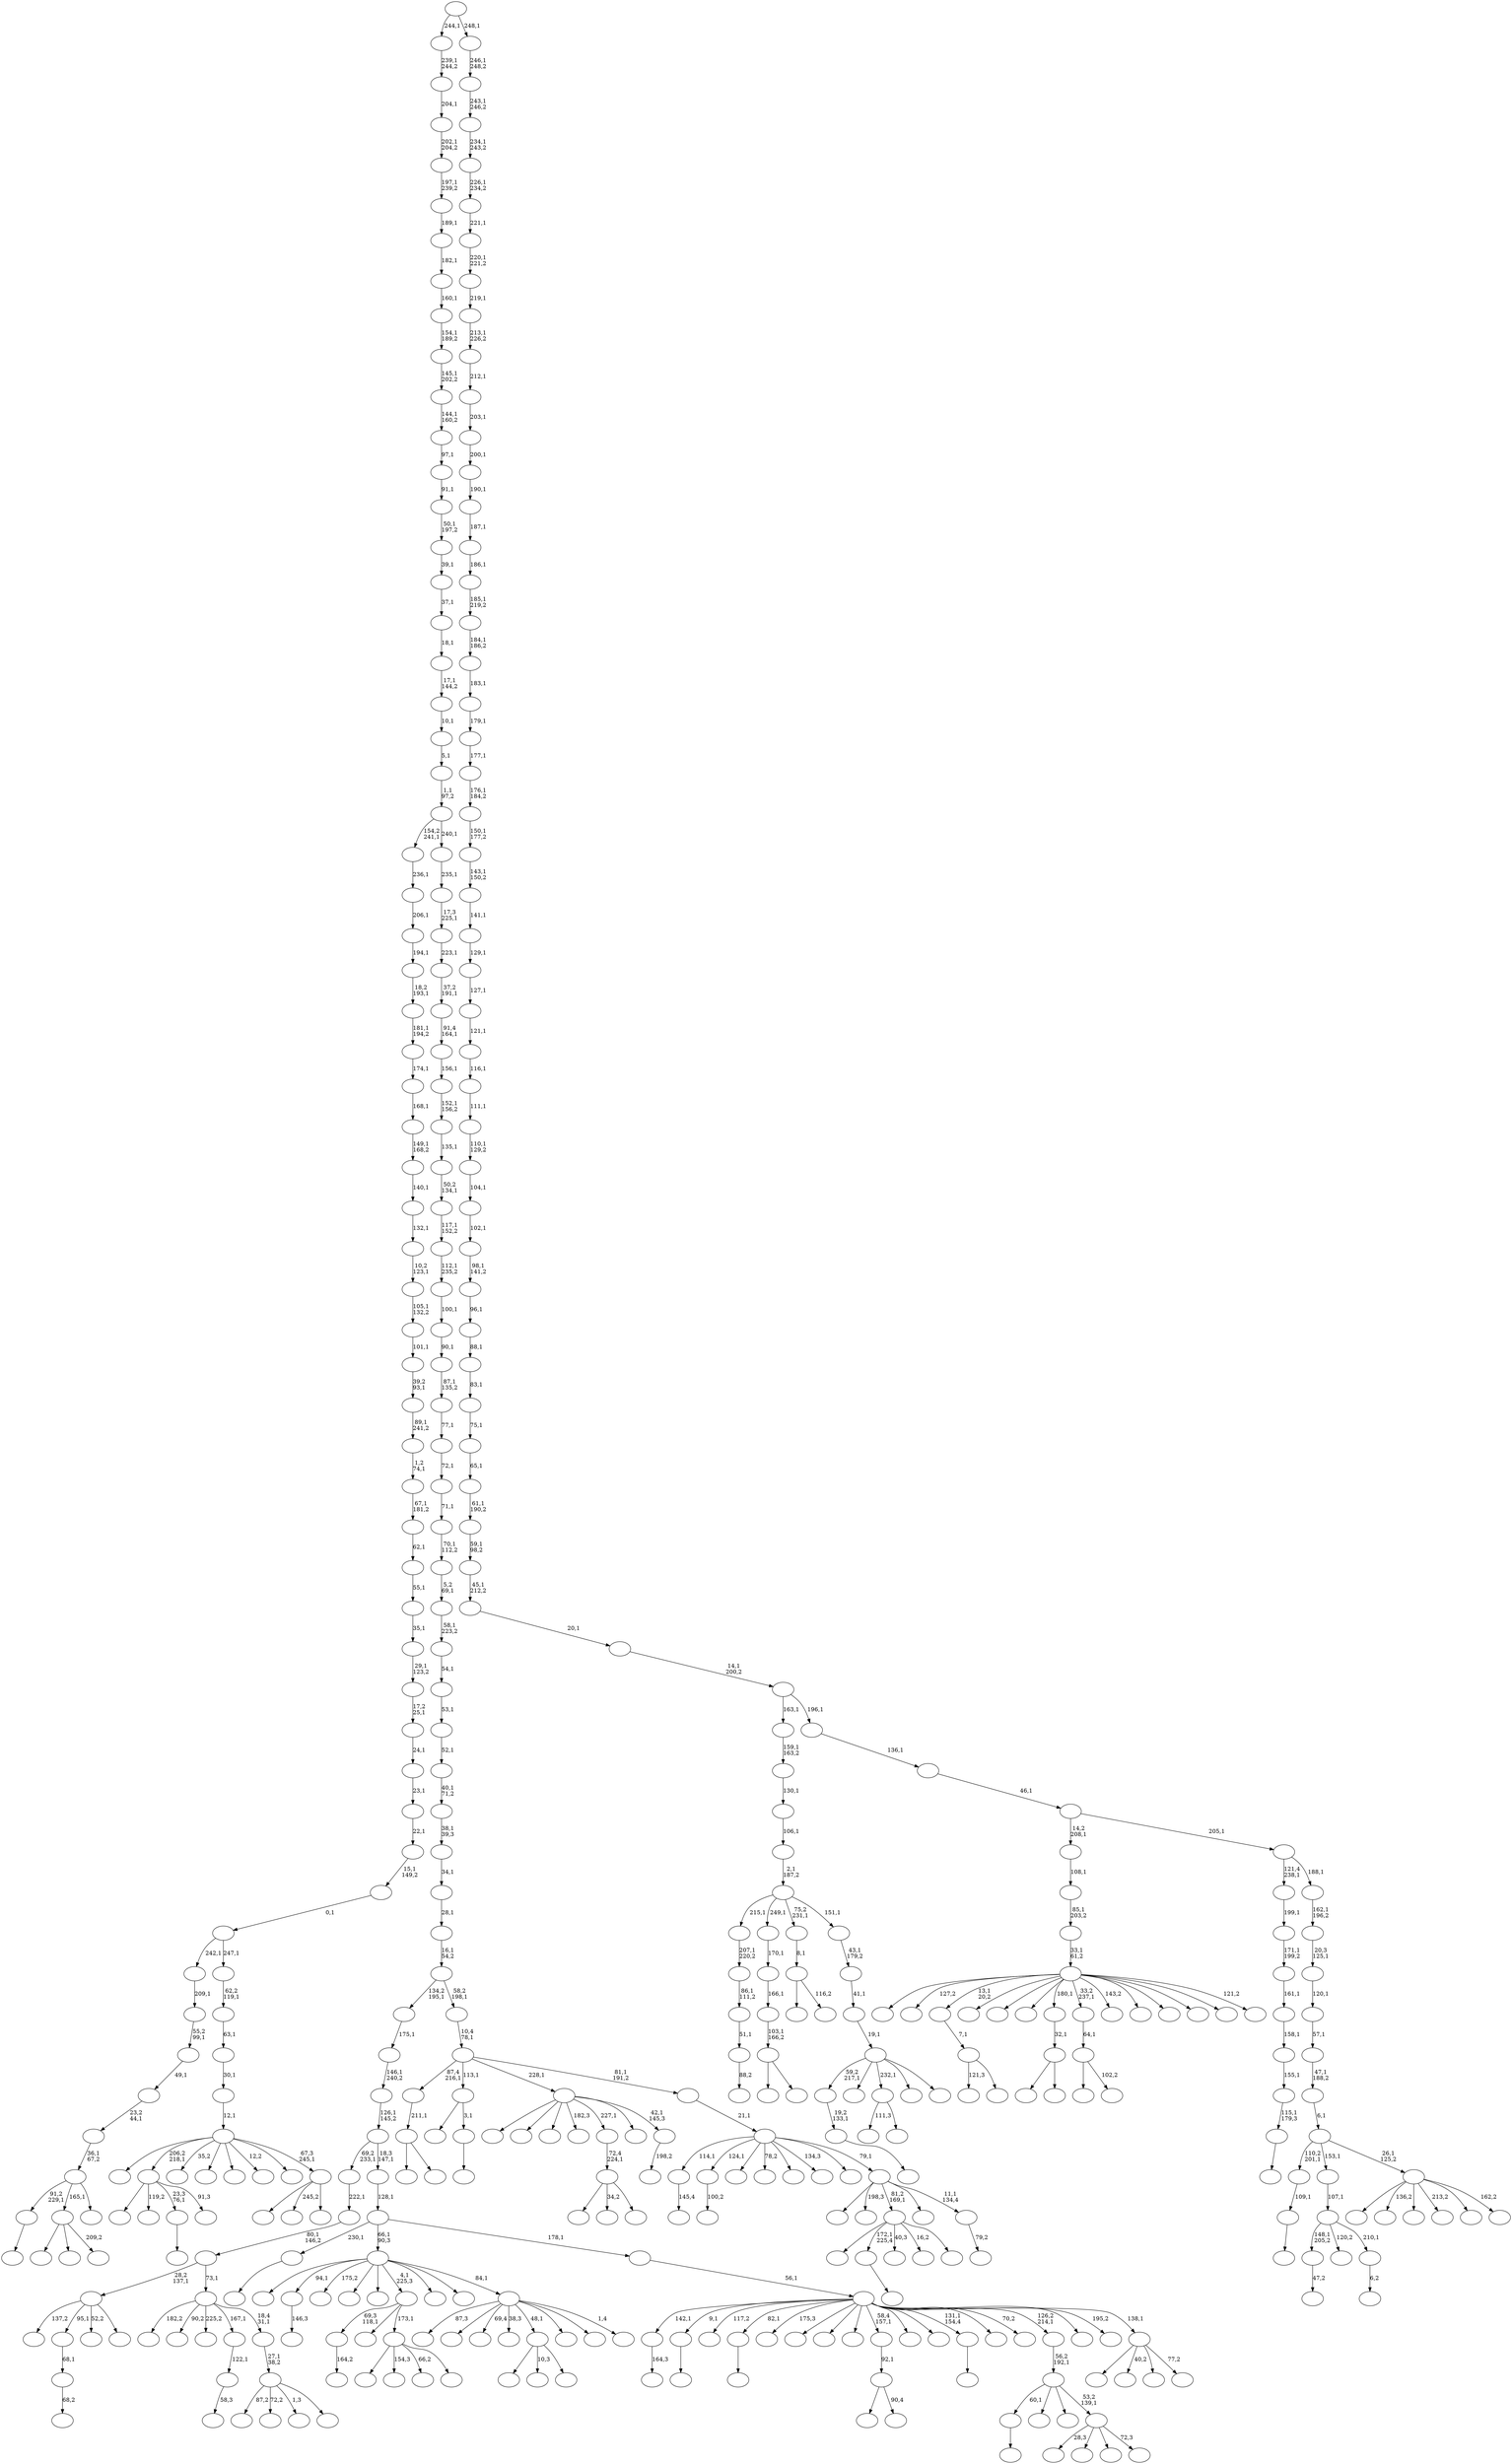 digraph T {
	400 [label=""]
	399 [label=""]
	398 [label=""]
	397 [label=""]
	396 [label=""]
	395 [label=""]
	394 [label=""]
	393 [label=""]
	392 [label=""]
	391 [label=""]
	390 [label=""]
	389 [label=""]
	388 [label=""]
	387 [label=""]
	386 [label=""]
	385 [label=""]
	384 [label=""]
	383 [label=""]
	382 [label=""]
	381 [label=""]
	380 [label=""]
	379 [label=""]
	378 [label=""]
	377 [label=""]
	376 [label=""]
	375 [label=""]
	374 [label=""]
	373 [label=""]
	372 [label=""]
	371 [label=""]
	370 [label=""]
	369 [label=""]
	368 [label=""]
	367 [label=""]
	366 [label=""]
	365 [label=""]
	364 [label=""]
	363 [label=""]
	362 [label=""]
	361 [label=""]
	360 [label=""]
	359 [label=""]
	358 [label=""]
	357 [label=""]
	356 [label=""]
	355 [label=""]
	354 [label=""]
	353 [label=""]
	352 [label=""]
	351 [label=""]
	350 [label=""]
	349 [label=""]
	348 [label=""]
	347 [label=""]
	346 [label=""]
	345 [label=""]
	344 [label=""]
	343 [label=""]
	342 [label=""]
	341 [label=""]
	340 [label=""]
	339 [label=""]
	338 [label=""]
	337 [label=""]
	336 [label=""]
	335 [label=""]
	334 [label=""]
	333 [label=""]
	332 [label=""]
	331 [label=""]
	330 [label=""]
	329 [label=""]
	328 [label=""]
	327 [label=""]
	326 [label=""]
	325 [label=""]
	324 [label=""]
	323 [label=""]
	322 [label=""]
	321 [label=""]
	320 [label=""]
	319 [label=""]
	318 [label=""]
	317 [label=""]
	316 [label=""]
	315 [label=""]
	314 [label=""]
	313 [label=""]
	312 [label=""]
	311 [label=""]
	310 [label=""]
	309 [label=""]
	308 [label=""]
	307 [label=""]
	306 [label=""]
	305 [label=""]
	304 [label=""]
	303 [label=""]
	302 [label=""]
	301 [label=""]
	300 [label=""]
	299 [label=""]
	298 [label=""]
	297 [label=""]
	296 [label=""]
	295 [label=""]
	294 [label=""]
	293 [label=""]
	292 [label=""]
	291 [label=""]
	290 [label=""]
	289 [label=""]
	288 [label=""]
	287 [label=""]
	286 [label=""]
	285 [label=""]
	284 [label=""]
	283 [label=""]
	282 [label=""]
	281 [label=""]
	280 [label=""]
	279 [label=""]
	278 [label=""]
	277 [label=""]
	276 [label=""]
	275 [label=""]
	274 [label=""]
	273 [label=""]
	272 [label=""]
	271 [label=""]
	270 [label=""]
	269 [label=""]
	268 [label=""]
	267 [label=""]
	266 [label=""]
	265 [label=""]
	264 [label=""]
	263 [label=""]
	262 [label=""]
	261 [label=""]
	260 [label=""]
	259 [label=""]
	258 [label=""]
	257 [label=""]
	256 [label=""]
	255 [label=""]
	254 [label=""]
	253 [label=""]
	252 [label=""]
	251 [label=""]
	250 [label=""]
	249 [label=""]
	248 [label=""]
	247 [label=""]
	246 [label=""]
	245 [label=""]
	244 [label=""]
	243 [label=""]
	242 [label=""]
	241 [label=""]
	240 [label=""]
	239 [label=""]
	238 [label=""]
	237 [label=""]
	236 [label=""]
	235 [label=""]
	234 [label=""]
	233 [label=""]
	232 [label=""]
	231 [label=""]
	230 [label=""]
	229 [label=""]
	228 [label=""]
	227 [label=""]
	226 [label=""]
	225 [label=""]
	224 [label=""]
	223 [label=""]
	222 [label=""]
	221 [label=""]
	220 [label=""]
	219 [label=""]
	218 [label=""]
	217 [label=""]
	216 [label=""]
	215 [label=""]
	214 [label=""]
	213 [label=""]
	212 [label=""]
	211 [label=""]
	210 [label=""]
	209 [label=""]
	208 [label=""]
	207 [label=""]
	206 [label=""]
	205 [label=""]
	204 [label=""]
	203 [label=""]
	202 [label=""]
	201 [label=""]
	200 [label=""]
	199 [label=""]
	198 [label=""]
	197 [label=""]
	196 [label=""]
	195 [label=""]
	194 [label=""]
	193 [label=""]
	192 [label=""]
	191 [label=""]
	190 [label=""]
	189 [label=""]
	188 [label=""]
	187 [label=""]
	186 [label=""]
	185 [label=""]
	184 [label=""]
	183 [label=""]
	182 [label=""]
	181 [label=""]
	180 [label=""]
	179 [label=""]
	178 [label=""]
	177 [label=""]
	176 [label=""]
	175 [label=""]
	174 [label=""]
	173 [label=""]
	172 [label=""]
	171 [label=""]
	170 [label=""]
	169 [label=""]
	168 [label=""]
	167 [label=""]
	166 [label=""]
	165 [label=""]
	164 [label=""]
	163 [label=""]
	162 [label=""]
	161 [label=""]
	160 [label=""]
	159 [label=""]
	158 [label=""]
	157 [label=""]
	156 [label=""]
	155 [label=""]
	154 [label=""]
	153 [label=""]
	152 [label=""]
	151 [label=""]
	150 [label=""]
	149 [label=""]
	148 [label=""]
	147 [label=""]
	146 [label=""]
	145 [label=""]
	144 [label=""]
	143 [label=""]
	142 [label=""]
	141 [label=""]
	140 [label=""]
	139 [label=""]
	138 [label=""]
	137 [label=""]
	136 [label=""]
	135 [label=""]
	134 [label=""]
	133 [label=""]
	132 [label=""]
	131 [label=""]
	130 [label=""]
	129 [label=""]
	128 [label=""]
	127 [label=""]
	126 [label=""]
	125 [label=""]
	124 [label=""]
	123 [label=""]
	122 [label=""]
	121 [label=""]
	120 [label=""]
	119 [label=""]
	118 [label=""]
	117 [label=""]
	116 [label=""]
	115 [label=""]
	114 [label=""]
	113 [label=""]
	112 [label=""]
	111 [label=""]
	110 [label=""]
	109 [label=""]
	108 [label=""]
	107 [label=""]
	106 [label=""]
	105 [label=""]
	104 [label=""]
	103 [label=""]
	102 [label=""]
	101 [label=""]
	100 [label=""]
	99 [label=""]
	98 [label=""]
	97 [label=""]
	96 [label=""]
	95 [label=""]
	94 [label=""]
	93 [label=""]
	92 [label=""]
	91 [label=""]
	90 [label=""]
	89 [label=""]
	88 [label=""]
	87 [label=""]
	86 [label=""]
	85 [label=""]
	84 [label=""]
	83 [label=""]
	82 [label=""]
	81 [label=""]
	80 [label=""]
	79 [label=""]
	78 [label=""]
	77 [label=""]
	76 [label=""]
	75 [label=""]
	74 [label=""]
	73 [label=""]
	72 [label=""]
	71 [label=""]
	70 [label=""]
	69 [label=""]
	68 [label=""]
	67 [label=""]
	66 [label=""]
	65 [label=""]
	64 [label=""]
	63 [label=""]
	62 [label=""]
	61 [label=""]
	60 [label=""]
	59 [label=""]
	58 [label=""]
	57 [label=""]
	56 [label=""]
	55 [label=""]
	54 [label=""]
	53 [label=""]
	52 [label=""]
	51 [label=""]
	50 [label=""]
	49 [label=""]
	48 [label=""]
	47 [label=""]
	46 [label=""]
	45 [label=""]
	44 [label=""]
	43 [label=""]
	42 [label=""]
	41 [label=""]
	40 [label=""]
	39 [label=""]
	38 [label=""]
	37 [label=""]
	36 [label=""]
	35 [label=""]
	34 [label=""]
	33 [label=""]
	32 [label=""]
	31 [label=""]
	30 [label=""]
	29 [label=""]
	28 [label=""]
	27 [label=""]
	26 [label=""]
	25 [label=""]
	24 [label=""]
	23 [label=""]
	22 [label=""]
	21 [label=""]
	20 [label=""]
	19 [label=""]
	18 [label=""]
	17 [label=""]
	16 [label=""]
	15 [label=""]
	14 [label=""]
	13 [label=""]
	12 [label=""]
	11 [label=""]
	10 [label=""]
	9 [label=""]
	8 [label=""]
	7 [label=""]
	6 [label=""]
	5 [label=""]
	4 [label=""]
	3 [label=""]
	2 [label=""]
	1 [label=""]
	0 [label=""]
	399 -> 400 [label="164,3"]
	397 -> 398 [label="88,2"]
	396 -> 397 [label="51,1"]
	395 -> 396 [label="86,1\n111,2"]
	394 -> 395 [label="207,1\n220,2"]
	386 -> 387 [label="47,2"]
	380 -> 381 [label=""]
	379 -> 380 [label="115,1\n179,3"]
	378 -> 379 [label="155,1"]
	377 -> 378 [label="158,1"]
	376 -> 377 [label="161,1"]
	375 -> 376 [label="171,1\n199,2"]
	374 -> 375 [label="199,1"]
	372 -> 383 [label="121,3"]
	372 -> 373 [label=""]
	371 -> 372 [label="7,1"]
	369 -> 370 [label=""]
	366 -> 367 [label=""]
	363 -> 364 [label="145,4"]
	360 -> 361 [label=""]
	345 -> 346 [label="146,3"]
	343 -> 344 [label="164,2"]
	341 -> 342 [label="100,2"]
	337 -> 338 [label="68,2"]
	336 -> 337 [label="68,1"]
	333 -> 334 [label=""]
	332 -> 333 [label="109,1"]
	330 -> 331 [label=""]
	320 -> 321 [label=""]
	317 -> 392 [label=""]
	317 -> 365 [label=""]
	317 -> 318 [label="209,2"]
	303 -> 360 [label="91,2\n229,1"]
	303 -> 317 [label="165,1"]
	303 -> 304 [label=""]
	302 -> 303 [label="36,1\n67,2"]
	301 -> 302 [label="23,2\n44,1"]
	300 -> 301 [label="49,1"]
	299 -> 300 [label="55,2\n99,1"]
	298 -> 299 [label="209,1"]
	296 -> 297 [label=""]
	294 -> 295 [label=""]
	293 -> 294 [label="19,2\n133,1"]
	287 -> 384 [label=""]
	287 -> 288 [label=""]
	286 -> 287 [label="103,1\n166,2"]
	285 -> 286 [label="166,1"]
	284 -> 285 [label="170,1"]
	276 -> 357 [label=""]
	276 -> 277 [label=""]
	275 -> 276 [label="32,1"]
	273 -> 307 [label=""]
	273 -> 274 [label="90,4"]
	272 -> 273 [label="92,1"]
	270 -> 390 [label=""]
	270 -> 271 [label="116,2"]
	269 -> 270 [label="8,1"]
	267 -> 385 [label=""]
	267 -> 326 [label="34,2"]
	267 -> 268 [label=""]
	266 -> 267 [label="72,4\n224,1"]
	263 -> 352 [label=""]
	263 -> 349 [label="154,3"]
	263 -> 280 [label="66,2"]
	263 -> 264 [label=""]
	262 -> 343 [label="69,3\n118,1"]
	262 -> 315 [label=""]
	262 -> 263 [label="173,1"]
	260 -> 348 [label=""]
	260 -> 328 [label="119,2"]
	260 -> 320 [label="23,3\n76,1"]
	260 -> 261 [label="91,3"]
	250 -> 309 [label=""]
	250 -> 251 [label="102,2"]
	249 -> 250 [label="64,1"]
	247 -> 248 [label="58,3"]
	246 -> 247 [label="122,1"]
	242 -> 312 [label=""]
	242 -> 243 [label=""]
	241 -> 242 [label="211,1"]
	234 -> 235 [label=""]
	232 -> 351 [label=""]
	232 -> 347 [label="10,3"]
	232 -> 233 [label=""]
	230 -> 368 [label=""]
	230 -> 296 [label="172,1\n225,4"]
	230 -> 291 [label="40,3"]
	230 -> 259 [label="16,2"]
	230 -> 231 [label=""]
	226 -> 313 [label="111,3"]
	226 -> 227 [label=""]
	219 -> 220 [label=""]
	218 -> 329 [label=""]
	218 -> 219 [label="3,1"]
	214 -> 355 [label="137,2"]
	214 -> 336 [label="95,1"]
	214 -> 281 [label="52,2"]
	214 -> 215 [label=""]
	209 -> 210 [label=""]
	203 -> 255 [label="87,2"]
	203 -> 223 [label="72,2"]
	203 -> 207 [label="1,3"]
	203 -> 204 [label=""]
	202 -> 203 [label="27,1\n38,2"]
	201 -> 340 [label="182,2"]
	201 -> 258 [label="90,2"]
	201 -> 252 [label="225,2"]
	201 -> 246 [label="167,1"]
	201 -> 202 [label="18,4\n31,1"]
	200 -> 214 [label="28,2\n137,1"]
	200 -> 201 [label="73,1"]
	199 -> 200 [label="80,1\n146,2"]
	198 -> 199 [label="222,1"]
	195 -> 196 [label="6,2"]
	194 -> 386 [label="148,1\n205,2"]
	194 -> 314 [label="120,2"]
	194 -> 195 [label="210,1"]
	193 -> 194 [label="107,1"]
	188 -> 189 [label="198,2"]
	187 -> 362 [label=""]
	187 -> 354 [label=""]
	187 -> 350 [label=""]
	187 -> 324 [label="182,3"]
	187 -> 266 [label="227,1"]
	187 -> 206 [label=""]
	187 -> 188 [label="42,1\n145,3"]
	184 -> 293 [label="59,2\n217,1"]
	184 -> 283 [label=""]
	184 -> 226 [label="232,1"]
	184 -> 217 [label=""]
	184 -> 185 [label=""]
	183 -> 184 [label="19,1"]
	182 -> 183 [label="41,1"]
	181 -> 182 [label="43,1\n179,2"]
	180 -> 394 [label="215,1"]
	180 -> 284 [label="249,1"]
	180 -> 269 [label="75,2\n231,1"]
	180 -> 181 [label="151,1"]
	179 -> 180 [label="2,1\n187,2"]
	178 -> 179 [label="106,1"]
	177 -> 178 [label="130,1"]
	176 -> 177 [label="159,1\n163,2"]
	174 -> 389 [label="28,3"]
	174 -> 359 [label=""]
	174 -> 278 [label=""]
	174 -> 175 [label="72,3"]
	173 -> 366 [label="60,1"]
	173 -> 358 [label=""]
	173 -> 254 [label=""]
	173 -> 174 [label="53,2\n139,1"]
	172 -> 173 [label="56,2\n192,1"]
	168 -> 391 [label=""]
	168 -> 388 [label="127,2"]
	168 -> 371 [label="13,1\n20,2"]
	168 -> 335 [label=""]
	168 -> 323 [label=""]
	168 -> 310 [label=""]
	168 -> 275 [label="180,1"]
	168 -> 249 [label="33,2\n237,1"]
	168 -> 239 [label="143,2"]
	168 -> 237 [label=""]
	168 -> 229 [label=""]
	168 -> 225 [label=""]
	168 -> 221 [label=""]
	168 -> 169 [label="121,2"]
	167 -> 168 [label="33,1\n61,2"]
	166 -> 167 [label="85,1\n203,2"]
	165 -> 166 [label="108,1"]
	161 -> 327 [label="87,3"]
	161 -> 319 [label=""]
	161 -> 292 [label="69,4"]
	161 -> 265 [label="38,3"]
	161 -> 232 [label="48,1"]
	161 -> 222 [label=""]
	161 -> 171 [label=""]
	161 -> 162 [label="1,4"]
	160 -> 353 [label=""]
	160 -> 345 [label="94,1"]
	160 -> 339 [label="175,2"]
	160 -> 325 [label=""]
	160 -> 305 [label=""]
	160 -> 262 [label="4,1\n225,3"]
	160 -> 240 [label=""]
	160 -> 190 [label=""]
	160 -> 161 [label="84,1"]
	158 -> 393 [label=""]
	158 -> 290 [label="245,2"]
	158 -> 159 [label=""]
	157 -> 311 [label=""]
	157 -> 260 [label="206,2\n218,1"]
	157 -> 257 [label="35,2"]
	157 -> 245 [label=""]
	157 -> 212 [label=""]
	157 -> 205 [label="12,2"]
	157 -> 186 [label=""]
	157 -> 158 [label="67,3\n245,1"]
	156 -> 157 [label="12,1"]
	155 -> 156 [label="30,1"]
	154 -> 155 [label="63,1"]
	153 -> 154 [label="62,2\n119,1"]
	152 -> 298 [label="242,1"]
	152 -> 153 [label="247,1"]
	151 -> 152 [label="0,1"]
	150 -> 151 [label="15,1\n149,2"]
	149 -> 150 [label="22,1"]
	148 -> 149 [label="23,1"]
	147 -> 148 [label="24,1"]
	146 -> 147 [label="17,2\n25,1"]
	145 -> 146 [label="29,1\n123,2"]
	144 -> 145 [label="35,1"]
	143 -> 144 [label="55,1"]
	142 -> 143 [label="62,1"]
	141 -> 142 [label="67,1\n181,2"]
	140 -> 141 [label="1,2\n74,1"]
	139 -> 140 [label="89,1\n241,2"]
	138 -> 139 [label="39,2\n93,1"]
	137 -> 138 [label="101,1"]
	136 -> 137 [label="105,1\n132,2"]
	135 -> 136 [label="10,2\n123,1"]
	134 -> 135 [label="132,1"]
	133 -> 134 [label="140,1"]
	132 -> 133 [label="149,1\n168,2"]
	131 -> 132 [label="168,1"]
	130 -> 131 [label="174,1"]
	129 -> 130 [label="181,1\n194,2"]
	128 -> 129 [label="18,2\n193,1"]
	127 -> 128 [label="194,1"]
	126 -> 127 [label="206,1"]
	125 -> 126 [label="236,1"]
	122 -> 306 [label=""]
	122 -> 224 [label="40,2"]
	122 -> 213 [label=""]
	122 -> 123 [label="77,2"]
	121 -> 399 [label="142,1"]
	121 -> 369 [label="9,1"]
	121 -> 356 [label="117,2"]
	121 -> 330 [label="82,1"]
	121 -> 322 [label="175,3"]
	121 -> 316 [label=""]
	121 -> 308 [label=""]
	121 -> 279 [label=""]
	121 -> 272 [label="58,4\n157,1"]
	121 -> 238 [label=""]
	121 -> 216 [label=""]
	121 -> 209 [label="131,1\n154,4"]
	121 -> 197 [label=""]
	121 -> 191 [label="70,2"]
	121 -> 172 [label="126,2\n214,1"]
	121 -> 163 [label=""]
	121 -> 124 [label="195,2"]
	121 -> 122 [label="138,1"]
	120 -> 121 [label="56,1"]
	119 -> 234 [label="230,1"]
	119 -> 160 [label="66,1\n90,3"]
	119 -> 120 [label="178,1"]
	118 -> 119 [label="128,1"]
	117 -> 198 [label="69,2\n233,1"]
	117 -> 118 [label="18,3\n147,1"]
	116 -> 117 [label="126,1\n145,2"]
	115 -> 116 [label="146,1\n240,2"]
	114 -> 115 [label="175,1"]
	112 -> 113 [label="79,2"]
	111 -> 289 [label=""]
	111 -> 282 [label="198,3"]
	111 -> 230 [label="81,2\n169,1"]
	111 -> 208 [label=""]
	111 -> 112 [label="11,1\n134,4"]
	110 -> 363 [label="114,1"]
	110 -> 341 [label="124,1"]
	110 -> 244 [label=""]
	110 -> 228 [label="78,2"]
	110 -> 211 [label=""]
	110 -> 170 [label="134,3"]
	110 -> 164 [label=""]
	110 -> 111 [label="79,1"]
	109 -> 110 [label="21,1"]
	108 -> 241 [label="87,4\n216,1"]
	108 -> 218 [label="113,1"]
	108 -> 187 [label="228,1"]
	108 -> 109 [label="81,1\n191,2"]
	107 -> 108 [label="10,4\n78,1"]
	106 -> 114 [label="134,2\n195,1"]
	106 -> 107 [label="58,2\n198,1"]
	105 -> 106 [label="16,1\n54,2"]
	104 -> 105 [label="28,1"]
	103 -> 104 [label="34,1"]
	102 -> 103 [label="38,1\n39,3"]
	101 -> 102 [label="40,1\n71,2"]
	100 -> 101 [label="52,1"]
	99 -> 100 [label="53,1"]
	98 -> 99 [label="54,1"]
	97 -> 98 [label="58,1\n223,2"]
	96 -> 97 [label="5,2\n69,1"]
	95 -> 96 [label="70,1\n112,2"]
	94 -> 95 [label="71,1"]
	93 -> 94 [label="72,1"]
	92 -> 93 [label="77,1"]
	91 -> 92 [label="87,1\n135,2"]
	90 -> 91 [label="90,1"]
	89 -> 90 [label="100,1"]
	88 -> 89 [label="112,1\n235,2"]
	87 -> 88 [label="117,1\n152,2"]
	86 -> 87 [label="50,2\n134,1"]
	85 -> 86 [label="135,1"]
	84 -> 85 [label="152,1\n156,2"]
	83 -> 84 [label="156,1"]
	82 -> 83 [label="91,4\n164,1"]
	81 -> 82 [label="37,2\n191,1"]
	80 -> 81 [label="223,1"]
	79 -> 80 [label="17,3\n225,1"]
	78 -> 79 [label="235,1"]
	77 -> 125 [label="154,2\n241,1"]
	77 -> 78 [label="240,1"]
	76 -> 77 [label="1,1\n97,2"]
	75 -> 76 [label="5,1"]
	74 -> 75 [label="10,1"]
	73 -> 74 [label="17,1\n144,2"]
	72 -> 73 [label="18,1"]
	71 -> 72 [label="37,1"]
	70 -> 71 [label="39,1"]
	69 -> 70 [label="50,1\n197,2"]
	68 -> 69 [label="91,1"]
	67 -> 68 [label="97,1"]
	66 -> 67 [label="144,1\n160,2"]
	65 -> 66 [label="145,1\n202,2"]
	64 -> 65 [label="154,1\n189,2"]
	63 -> 64 [label="160,1"]
	62 -> 63 [label="182,1"]
	61 -> 62 [label="189,1"]
	60 -> 61 [label="197,1\n239,2"]
	59 -> 60 [label="202,1\n204,2"]
	58 -> 59 [label="204,1"]
	57 -> 58 [label="239,1\n244,2"]
	55 -> 382 [label=""]
	55 -> 256 [label="136,2"]
	55 -> 253 [label=""]
	55 -> 236 [label="213,2"]
	55 -> 192 [label=""]
	55 -> 56 [label="162,2"]
	54 -> 332 [label="110,2\n201,1"]
	54 -> 193 [label="153,1"]
	54 -> 55 [label="26,1\n125,2"]
	53 -> 54 [label="6,1"]
	52 -> 53 [label="47,1\n188,2"]
	51 -> 52 [label="57,1"]
	50 -> 51 [label="120,1"]
	49 -> 50 [label="20,3\n125,1"]
	48 -> 49 [label="162,1\n196,2"]
	47 -> 374 [label="121,4\n238,1"]
	47 -> 48 [label="188,1"]
	46 -> 165 [label="14,2\n208,1"]
	46 -> 47 [label="205,1"]
	45 -> 46 [label="46,1"]
	44 -> 45 [label="136,1"]
	43 -> 176 [label="163,1"]
	43 -> 44 [label="196,1"]
	42 -> 43 [label="14,1\n200,2"]
	41 -> 42 [label="20,1"]
	40 -> 41 [label="45,1\n212,2"]
	39 -> 40 [label="59,1\n98,2"]
	38 -> 39 [label="61,1\n190,2"]
	37 -> 38 [label="65,1"]
	36 -> 37 [label="75,1"]
	35 -> 36 [label="83,1"]
	34 -> 35 [label="88,1"]
	33 -> 34 [label="96,1"]
	32 -> 33 [label="98,1\n141,2"]
	31 -> 32 [label="102,1"]
	30 -> 31 [label="104,1"]
	29 -> 30 [label="110,1\n129,2"]
	28 -> 29 [label="111,1"]
	27 -> 28 [label="116,1"]
	26 -> 27 [label="121,1"]
	25 -> 26 [label="127,1"]
	24 -> 25 [label="129,1"]
	23 -> 24 [label="141,1"]
	22 -> 23 [label="143,1\n150,2"]
	21 -> 22 [label="150,1\n177,2"]
	20 -> 21 [label="176,1\n184,2"]
	19 -> 20 [label="177,1"]
	18 -> 19 [label="179,1"]
	17 -> 18 [label="183,1"]
	16 -> 17 [label="184,1\n186,2"]
	15 -> 16 [label="185,1\n219,2"]
	14 -> 15 [label="186,1"]
	13 -> 14 [label="187,1"]
	12 -> 13 [label="190,1"]
	11 -> 12 [label="200,1"]
	10 -> 11 [label="203,1"]
	9 -> 10 [label="212,1"]
	8 -> 9 [label="213,1\n226,2"]
	7 -> 8 [label="219,1"]
	6 -> 7 [label="220,1\n221,2"]
	5 -> 6 [label="221,1"]
	4 -> 5 [label="226,1\n234,2"]
	3 -> 4 [label="234,1\n243,2"]
	2 -> 3 [label="243,1\n246,2"]
	1 -> 2 [label="246,1\n248,2"]
	0 -> 57 [label="244,1"]
	0 -> 1 [label="248,1"]
}
